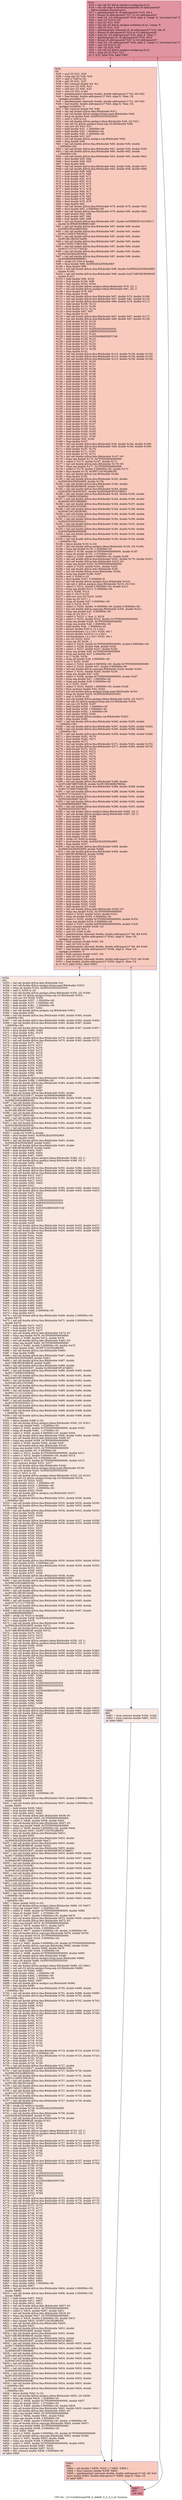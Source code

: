 digraph "CFG for '_Z11CalcEntropyPdS_S_ddddS_S_S_S_S_ib' function" {
	label="CFG for '_Z11CalcEntropyPdS_S_ddddS_S_S_S_S_ib' function";

	Node0x5ea4a00 [shape=record,color="#b70d28ff", style=filled, fillcolor="#b70d2870",label="{%14:\l  %15 = tail call i32 @llvm.amdgcn.workgroup.id.x()\l  %16 = tail call align 4 dereferenceable(64) i8 addrspace(4)*\l... @llvm.amdgcn.dispatch.ptr()\l  %17 = getelementptr i8, i8 addrspace(4)* %16, i64 4\l  %18 = bitcast i8 addrspace(4)* %17 to i16 addrspace(4)*\l  %19 = load i16, i16 addrspace(4)* %18, align 4, !range !4, !invariant.load !5\l  %20 = zext i16 %19 to i32\l  %21 = mul i32 %15, %20\l  %22 = tail call i32 @llvm.amdgcn.workitem.id.x(), !range !6\l  %23 = add i32 %21, %22\l  %24 = getelementptr inbounds i8, i8 addrspace(4)* %16, i64 16\l  %25 = bitcast i8 addrspace(4)* %24 to i32 addrspace(4)*\l  %26 = load i32, i32 addrspace(4)* %25, align 8, !tbaa !7\l  %27 = getelementptr i8, i8 addrspace(4)* %16, i64 6\l  %28 = bitcast i8 addrspace(4)* %27 to i16 addrspace(4)*\l  %29 = load i16, i16 addrspace(4)* %28, align 2, !range !4, !invariant.load !5\l  %30 = zext i16 %29 to i32\l  %31 = udiv i32 %26, %30\l  %32 = tail call i32 @llvm.amdgcn.workgroup.id.y()\l  %33 = icmp slt i32 %23, %12\l  br i1 %33, label %34, label %867\l|{<s0>T|<s1>F}}"];
	Node0x5ea4a00:s0 -> Node0x5ea5b60;
	Node0x5ea4a00:s1 -> Node0x5ea8b40;
	Node0x5ea5b60 [shape=record,color="#3d50c3ff", style=filled, fillcolor="#ef886b70",label="{%34:\l34:                                               \l  %35 = mul i32 %31, %30\l  %36 = icmp ugt i32 %26, %35\l  %37 = zext i1 %36 to i32\l  %38 = add i32 %31, %37\l  %39 = fdiv contract double %4, %3\l  %40 = mul nsw i32 %38, %23\l  %41 = add nsw i32 %40, %32\l  %42 = sext i32 %41 to i64\l  %43 = getelementptr inbounds double, double addrspace(1)* %2, i64 %42\l  %44 = load double, double addrspace(1)* %43, align 8, !tbaa !16,\l... !amdgpu.noclobber !5\l  %45 = getelementptr inbounds double, double addrspace(1)* %1, i64 %42\l  %46 = load double, double addrspace(1)* %45, align 8, !tbaa !16,\l... !amdgpu.noclobber !5\l  %47 = fdiv contract double %6, %46\l  %48 = tail call double @llvm.fabs.f64(double %47)\l  %49 = tail call double @llvm.amdgcn.frexp.mant.f64(double %48)\l  %50 = fcmp olt double %49, 0x3FE5555555555555\l  %51 = zext i1 %50 to i32\l  %52 = tail call double @llvm.amdgcn.ldexp.f64(double %49, i32 %51)\l  %53 = tail call i32 @llvm.amdgcn.frexp.exp.i32.f64(double %48)\l  %54 = sub nsw i32 %53, %51\l  %55 = fadd double %52, -1.000000e+00\l  %56 = fadd double %52, 1.000000e+00\l  %57 = fadd double %56, -1.000000e+00\l  %58 = fsub double %52, %57\l  %59 = tail call double @llvm.amdgcn.rcp.f64(double %56)\l  %60 = fneg double %56\l  %61 = tail call double @llvm.fma.f64(double %60, double %59, double\l... 1.000000e+00)\l  %62 = tail call double @llvm.fma.f64(double %61, double %59, double %59)\l  %63 = tail call double @llvm.fma.f64(double %60, double %62, double\l... 1.000000e+00)\l  %64 = tail call double @llvm.fma.f64(double %63, double %62, double %62)\l  %65 = fmul double %55, %64\l  %66 = fmul double %56, %65\l  %67 = fneg double %66\l  %68 = tail call double @llvm.fma.f64(double %65, double %56, double %67)\l  %69 = tail call double @llvm.fma.f64(double %65, double %58, double %68)\l  %70 = fadd double %66, %69\l  %71 = fsub double %70, %66\l  %72 = fsub double %69, %71\l  %73 = fsub double %55, %70\l  %74 = fsub double %55, %73\l  %75 = fsub double %74, %70\l  %76 = fsub double %75, %72\l  %77 = fadd double %73, %76\l  %78 = fmul double %64, %77\l  %79 = fadd double %65, %78\l  %80 = fsub double %79, %65\l  %81 = fsub double %78, %80\l  %82 = fmul double %79, %79\l  %83 = fneg double %82\l  %84 = tail call double @llvm.fma.f64(double %79, double %79, double %83)\l  %85 = fmul double %81, 2.000000e+00\l  %86 = tail call double @llvm.fma.f64(double %79, double %85, double %84)\l  %87 = fadd double %82, %86\l  %88 = fsub double %87, %82\l  %89 = fsub double %86, %88\l  %90 = tail call double @llvm.fma.f64(double %87, double 0x3FBDEE674222DE17,\l... double 0x3FBA6564968915A9)\l  %91 = tail call double @llvm.fma.f64(double %87, double %90, double\l... 0x3FBE25E43ABE935A)\l  %92 = tail call double @llvm.fma.f64(double %87, double %91, double\l... 0x3FC110EF47E6C9C2)\l  %93 = tail call double @llvm.fma.f64(double %87, double %92, double\l... 0x3FC3B13BCFA74449)\l  %94 = tail call double @llvm.fma.f64(double %87, double %93, double\l... 0x3FC745D171BF3C30)\l  %95 = tail call double @llvm.fma.f64(double %87, double %94, double\l... 0x3FCC71C71C7792CE)\l  %96 = tail call double @llvm.fma.f64(double %87, double %95, double\l... 0x3FD24924924920DA)\l  %97 = tail call double @llvm.fma.f64(double %87, double %96, double\l... 0x3FD999999999999C)\l  %98 = sitofp i32 %54 to double\l  %99 = fmul double %98, 0x3FE62E42FEFA39EF\l  %100 = fneg double %99\l  %101 = tail call double @llvm.fma.f64(double %98, double 0x3FE62E42FEFA39EF,\l... double %100)\l  %102 = tail call double @llvm.fma.f64(double %98, double 0x3C7ABC9E3B39803F,\l... double %101)\l  %103 = fadd double %99, %102\l  %104 = fsub double %103, %99\l  %105 = fsub double %102, %104\l  %106 = tail call double @llvm.amdgcn.ldexp.f64(double %79, i32 1)\l  %107 = tail call double @llvm.amdgcn.ldexp.f64(double %81, i32 1)\l  %108 = fmul double %79, %87\l  %109 = fneg double %108\l  %110 = tail call double @llvm.fma.f64(double %87, double %79, double %109)\l  %111 = tail call double @llvm.fma.f64(double %87, double %81, double %110)\l  %112 = tail call double @llvm.fma.f64(double %89, double %79, double %111)\l  %113 = fadd double %108, %112\l  %114 = fsub double %113, %108\l  %115 = fsub double %112, %114\l  %116 = fmul double %87, %97\l  %117 = fneg double %116\l  %118 = tail call double @llvm.fma.f64(double %87, double %97, double %117)\l  %119 = tail call double @llvm.fma.f64(double %89, double %97, double %118)\l  %120 = fadd double %116, %119\l  %121 = fsub double %120, %116\l  %122 = fsub double %119, %121\l  %123 = fadd double %120, 0x3FE5555555555555\l  %124 = fadd double %123, 0xBFE5555555555555\l  %125 = fsub double %120, %124\l  %126 = fadd double %122, 0x3C8543B0D5DF274D\l  %127 = fadd double %126, %125\l  %128 = fadd double %123, %127\l  %129 = fsub double %128, %123\l  %130 = fsub double %127, %129\l  %131 = fmul double %113, %128\l  %132 = fneg double %131\l  %133 = tail call double @llvm.fma.f64(double %113, double %128, double %132)\l  %134 = tail call double @llvm.fma.f64(double %113, double %130, double %133)\l  %135 = tail call double @llvm.fma.f64(double %115, double %128, double %134)\l  %136 = fadd double %131, %135\l  %137 = fsub double %136, %131\l  %138 = fsub double %135, %137\l  %139 = fadd double %106, %136\l  %140 = fsub double %139, %106\l  %141 = fsub double %136, %140\l  %142 = fadd double %107, %138\l  %143 = fadd double %142, %141\l  %144 = fadd double %139, %143\l  %145 = fsub double %144, %139\l  %146 = fsub double %143, %145\l  %147 = fadd double %103, %144\l  %148 = fsub double %147, %103\l  %149 = fsub double %147, %148\l  %150 = fsub double %103, %149\l  %151 = fsub double %144, %148\l  %152 = fadd double %151, %150\l  %153 = fadd double %105, %146\l  %154 = fsub double %153, %105\l  %155 = fsub double %153, %154\l  %156 = fsub double %105, %155\l  %157 = fsub double %146, %154\l  %158 = fadd double %157, %156\l  %159 = fadd double %153, %152\l  %160 = fadd double %147, %159\l  %161 = fsub double %160, %147\l  %162 = fsub double %159, %161\l  %163 = fadd double %158, %162\l  %164 = fadd double %160, %163\l  %165 = fsub double %164, %160\l  %166 = fsub double %163, %165\l  %167 = fmul double %39, %164\l  %168 = fneg double %167\l  %169 = tail call double @llvm.fma.f64(double %39, double %164, double %168)\l  %170 = tail call double @llvm.fma.f64(double %39, double %166, double %169)\l  %171 = fadd double %167, %170\l  %172 = fsub double %171, %167\l  %173 = fsub double %170, %172\l  %174 = tail call double @llvm.fabs.f64(double %167) #3\l  %175 = fcmp oeq double %174, 0x7FF0000000000000\l  %176 = select i1 %175, double %167, double %171\l  %177 = tail call double @llvm.fabs.f64(double %176) #3\l  %178 = fcmp oeq double %177, 0x7FF0000000000000\l  %179 = select i1 %178, double 0.000000e+00, double %173\l  %180 = fmul double %176, 0x3FF71547652B82FE\l  %181 = tail call double @llvm.rint.f64(double %180)\l  %182 = fneg double %181\l  %183 = tail call double @llvm.fma.f64(double %182, double\l... 0x3FE62E42FEFA39EF, double %176)\l  %184 = tail call double @llvm.fma.f64(double %182, double\l... 0x3C7ABC9E3B39803F, double %183)\l  %185 = tail call double @llvm.fma.f64(double %184, double\l... 0x3E5ADE156A5DCB37, double 0x3E928AF3FCA7AB0C)\l  %186 = tail call double @llvm.fma.f64(double %184, double %185, double\l... 0x3EC71DEE623FDE64)\l  %187 = tail call double @llvm.fma.f64(double %184, double %186, double\l... 0x3EFA01997C89E6B0)\l  %188 = tail call double @llvm.fma.f64(double %184, double %187, double\l... 0x3F2A01A014761F6E)\l  %189 = tail call double @llvm.fma.f64(double %184, double %188, double\l... 0x3F56C16C1852B7B0)\l  %190 = tail call double @llvm.fma.f64(double %184, double %189, double\l... 0x3F81111111122322)\l  %191 = tail call double @llvm.fma.f64(double %184, double %190, double\l... 0x3FA55555555502A1)\l  %192 = tail call double @llvm.fma.f64(double %184, double %191, double\l... 0x3FC5555555555511)\l  %193 = tail call double @llvm.fma.f64(double %184, double %192, double\l... 0x3FE000000000000B)\l  %194 = tail call double @llvm.fma.f64(double %184, double %193, double\l... 1.000000e+00)\l  %195 = tail call double @llvm.fma.f64(double %184, double %194, double\l... 1.000000e+00)\l  %196 = fptosi double %181 to i32\l  %197 = tail call double @llvm.amdgcn.ldexp.f64(double %195, i32 %196)\l  %198 = fcmp ogt double %176, 1.024000e+03\l  %199 = select i1 %198, double 0x7FF0000000000000, double %197\l  %200 = fcmp olt double %176, -1.075000e+03\l  %201 = select i1 %200, double 0.000000e+00, double %199\l  %202 = tail call double @llvm.fma.f64(double %201, double %179, double %201)\l  %203 = tail call double @llvm.fabs.f64(double %201) #3\l  %204 = fcmp oeq double %203, 0x7FF0000000000000\l  %205 = select i1 %204, double %201, double %202\l  %206 = tail call double @llvm.fabs.f64(double %39)\l  %207 = tail call double @llvm.trunc.f64(double %206)\l  %208 = fcmp oeq double %206, %207\l  %209 = zext i1 %208 to i32\l  %210 = fmul double %207, 5.000000e-01\l  %211 = tail call double @llvm.amdgcn.fract.f64(double %210)\l  %212 = tail call i1 @llvm.amdgcn.class.f64(double %210, i32 516)\l  %213 = select i1 %212, double 0.000000e+00, double %211\l  %214 = fcmp oeq double %213, 0.000000e+00\l  %215 = and i1 %208, %214\l  %216 = zext i1 %215 to i32\l  %217 = add nuw nsw i32 %216, %209\l  %218 = icmp eq i32 %217, 1\l  %219 = fcmp olt double %47, 0.000000e+00\l  %220 = and i1 %218, %219\l  %221 = select i1 %220, double -0.000000e+00, double 0.000000e+00\l  %222 = tail call double @llvm.copysign.f64(double %205, double %221)\l  %223 = fcmp uge double %47, 0.000000e+00\l  %224 = icmp ne i32 %217, 0\l  %225 = select i1 %223, i1 true, i1 %224\l  %226 = select i1 %225, double %222, double 0x7FF8000000000000\l  %227 = fcmp oeq double %206, 0x7FF0000000000000\l  %228 = fcmp oeq double %48, 1.000000e+00\l  %229 = fadd double %48, -1.000000e+00\l  %230 = bitcast double %39 to \<2 x i32\>\l  %231 = extractelement \<2 x i32\> %230, i64 1\l  %232 = bitcast double %229 to \<2 x i32\>\l  %233 = extractelement \<2 x i32\> %232, i64 1\l  %234 = xor i32 %233, %231\l  %235 = icmp sgt i32 %234, -1\l  %236 = select i1 %235, double 0x7FF0000000000000, double 0.000000e+00\l  %237 = select i1 %228, double %48, double %236\l  %238 = select i1 %227, double %237, double %226\l  %239 = fcmp oeq double %48, 0x7FF0000000000000\l  %240 = fcmp oeq double %47, 0.000000e+00\l  %241 = or i1 %240, %239\l  %242 = fcmp olt double %39, 0.000000e+00\l  %243 = xor i1 %242, %240\l  %244 = select i1 %243, double 0.000000e+00, double 0x7FF0000000000000\l  %245 = select i1 %218, double %47, double 0.000000e+00\l  %246 = tail call double @llvm.copysign.f64(double %244, double %245)\l  %247 = select i1 %241, double %246, double %238\l  %248 = fcmp uno double %47, %39\l  %249 = select i1 %248, double 0x7FF8000000000000, double %247\l  %250 = fcmp oeq double %47, 1.000000e+00\l  %251 = fcmp oeq double %39, 0.000000e+00\l  %252 = or i1 %251, %250\l  %253 = select i1 %252, double 1.000000e+00, double %249\l  %254 = fmul contract double %44, %253\l  %255 = tail call double @llvm.amdgcn.frexp.mant.f64(double %254)\l  %256 = fcmp olt double %255, 0x3FE5555555555555\l  %257 = zext i1 %256 to i32\l  %258 = tail call double @llvm.amdgcn.ldexp.f64(double %255, i32 %257)\l  %259 = tail call i32 @llvm.amdgcn.frexp.exp.i32.f64(double %254)\l  %260 = sub nsw i32 %259, %257\l  %261 = fadd double %258, -1.000000e+00\l  %262 = fadd double %258, 1.000000e+00\l  %263 = fadd double %262, -1.000000e+00\l  %264 = fsub double %258, %263\l  %265 = tail call double @llvm.amdgcn.rcp.f64(double %262)\l  %266 = fneg double %262\l  %267 = tail call double @llvm.fma.f64(double %266, double %265, double\l... 1.000000e+00)\l  %268 = tail call double @llvm.fma.f64(double %267, double %265, double %265)\l  %269 = tail call double @llvm.fma.f64(double %266, double %268, double\l... 1.000000e+00)\l  %270 = tail call double @llvm.fma.f64(double %269, double %268, double %268)\l  %271 = fmul double %261, %270\l  %272 = fmul double %262, %271\l  %273 = fneg double %272\l  %274 = tail call double @llvm.fma.f64(double %271, double %262, double %273)\l  %275 = tail call double @llvm.fma.f64(double %271, double %264, double %274)\l  %276 = fadd double %272, %275\l  %277 = fsub double %276, %272\l  %278 = fsub double %275, %277\l  %279 = fsub double %261, %276\l  %280 = fsub double %261, %279\l  %281 = fsub double %280, %276\l  %282 = fsub double %281, %278\l  %283 = fadd double %279, %282\l  %284 = fmul double %270, %283\l  %285 = fadd double %271, %284\l  %286 = fsub double %285, %271\l  %287 = fsub double %284, %286\l  %288 = fmul double %285, %285\l  %289 = tail call double @llvm.fma.f64(double %288, double\l... 0x3FC3AB76BF559E2B, double 0x3FC385386B47B09A)\l  %290 = tail call double @llvm.fma.f64(double %288, double %289, double\l... 0x3FC7474DD7F4DF2E)\l  %291 = tail call double @llvm.fma.f64(double %288, double %290, double\l... 0x3FCC71C016291751)\l  %292 = tail call double @llvm.fma.f64(double %288, double %291, double\l... 0x3FD249249B27ACF1)\l  %293 = tail call double @llvm.fma.f64(double %288, double %292, double\l... 0x3FD99999998EF7B6)\l  %294 = tail call double @llvm.fma.f64(double %288, double %293, double\l... 0x3FE5555555555780)\l  %295 = tail call double @llvm.amdgcn.ldexp.f64(double %285, i32 1)\l  %296 = tail call double @llvm.amdgcn.ldexp.f64(double %287, i32 1)\l  %297 = fmul double %285, %288\l  %298 = fmul double %297, %294\l  %299 = fadd double %295, %298\l  %300 = fsub double %299, %295\l  %301 = fsub double %298, %300\l  %302 = fadd double %296, %301\l  %303 = fadd double %299, %302\l  %304 = fsub double %303, %299\l  %305 = fsub double %302, %304\l  %306 = sitofp i32 %260 to double\l  %307 = fmul double %306, 0x3FE62E42FEFA39EF\l  %308 = fneg double %307\l  %309 = tail call double @llvm.fma.f64(double %306, double\l... 0x3FE62E42FEFA39EF, double %308)\l  %310 = tail call double @llvm.fma.f64(double %306, double\l... 0x3C7ABC9E3B39803F, double %309)\l  %311 = fadd double %307, %310\l  %312 = fsub double %311, %307\l  %313 = fsub double %310, %312\l  %314 = fadd double %311, %303\l  %315 = fsub double %314, %311\l  %316 = fsub double %314, %315\l  %317 = fsub double %311, %316\l  %318 = fsub double %303, %315\l  %319 = fadd double %318, %317\l  %320 = fadd double %313, %305\l  %321 = fsub double %320, %313\l  %322 = fsub double %320, %321\l  %323 = fsub double %313, %322\l  %324 = fsub double %305, %321\l  %325 = fadd double %324, %323\l  %326 = fadd double %320, %319\l  %327 = fadd double %314, %326\l  %328 = fsub double %327, %314\l  %329 = fsub double %326, %328\l  %330 = fadd double %325, %329\l  %331 = fadd double %327, %330\l  %332 = tail call double @llvm.fabs.f64(double %254) #3\l  %333 = fcmp oeq double %332, 0x7FF0000000000000\l  %334 = select i1 %333, double %254, double %331\l  %335 = fcmp olt double %254, 0.000000e+00\l  %336 = select i1 %335, double 0x7FF8000000000000, double %334\l  %337 = fcmp oeq double %254, 0.000000e+00\l  %338 = select i1 %337, double 0xFFF0000000000000, double %336\l  %339 = fmul contract double %338, %3\l  %340 = add nsw i32 %32, 1\l  %341 = sext i32 %340 to i64\l  %342 = getelementptr inbounds double, double addrspace(1)* %8, i64 %341\l  %343 = load double, double addrspace(1)* %342, align 8, !tbaa !16,\l... !amdgpu.noclobber !5\l  %344 = fadd contract double %343, %5\l  %345 = sext i32 %32 to i64\l  %346 = getelementptr inbounds double, double addrspace(1)* %8, i64 %345\l  %347 = load double, double addrspace(1)* %346, align 8, !tbaa !16,\l... !amdgpu.noclobber !5\l  %348 = fadd contract double %347, %5\l  %349 = sext i32 %23 to i64\l  %350 = getelementptr inbounds double, double addrspace(1)* %10, i64 %349\l  %351 = load double, double addrspace(1)* %350, align 8, !tbaa !16\l  br i1 %13, label %352, label %860\l|{<s0>T|<s1>F}}"];
	Node0x5ea5b60:s0 -> Node0x5ebac00;
	Node0x5ea5b60:s1 -> Node0x5ebac90;
	Node0x5ebac00 [shape=record,color="#3d50c3ff", style=filled, fillcolor="#f1ccb870",label="{%352:\l352:                                              \l  %353 = tail call double @llvm.fabs.f64(double %5)\l  %354 = tail call double @llvm.amdgcn.frexp.mant.f64(double %353)\l  %355 = fcmp olt double %354, 0x3FE5555555555555\l  %356 = zext i1 %355 to i32\l  %357 = tail call double @llvm.amdgcn.ldexp.f64(double %354, i32 %356)\l  %358 = tail call i32 @llvm.amdgcn.frexp.exp.i32.f64(double %353)\l  %359 = sub nsw i32 %358, %356\l  %360 = fadd double %357, -1.000000e+00\l  %361 = fadd double %357, 1.000000e+00\l  %362 = fadd double %361, -1.000000e+00\l  %363 = fsub double %357, %362\l  %364 = tail call double @llvm.amdgcn.rcp.f64(double %361)\l  %365 = fneg double %361\l  %366 = tail call double @llvm.fma.f64(double %365, double %364, double\l... 1.000000e+00)\l  %367 = tail call double @llvm.fma.f64(double %366, double %364, double %364)\l  %368 = tail call double @llvm.fma.f64(double %365, double %367, double\l... 1.000000e+00)\l  %369 = tail call double @llvm.fma.f64(double %368, double %367, double %367)\l  %370 = fmul double %360, %369\l  %371 = fmul double %361, %370\l  %372 = fneg double %371\l  %373 = tail call double @llvm.fma.f64(double %370, double %361, double %372)\l  %374 = tail call double @llvm.fma.f64(double %370, double %363, double %373)\l  %375 = fadd double %371, %374\l  %376 = fsub double %375, %371\l  %377 = fsub double %374, %376\l  %378 = fsub double %360, %375\l  %379 = fsub double %360, %378\l  %380 = fsub double %379, %375\l  %381 = fsub double %380, %377\l  %382 = fadd double %378, %381\l  %383 = fmul double %369, %382\l  %384 = fadd double %370, %383\l  %385 = fsub double %384, %370\l  %386 = fsub double %383, %385\l  %387 = fmul double %384, %384\l  %388 = fneg double %387\l  %389 = tail call double @llvm.fma.f64(double %384, double %384, double %388)\l  %390 = fmul double %386, 2.000000e+00\l  %391 = tail call double @llvm.fma.f64(double %384, double %390, double %389)\l  %392 = fadd double %387, %391\l  %393 = fsub double %392, %387\l  %394 = fsub double %391, %393\l  %395 = tail call double @llvm.fma.f64(double %392, double\l... 0x3FBDEE674222DE17, double 0x3FBA6564968915A9)\l  %396 = tail call double @llvm.fma.f64(double %392, double %395, double\l... 0x3FBE25E43ABE935A)\l  %397 = tail call double @llvm.fma.f64(double %392, double %396, double\l... 0x3FC110EF47E6C9C2)\l  %398 = tail call double @llvm.fma.f64(double %392, double %397, double\l... 0x3FC3B13BCFA74449)\l  %399 = tail call double @llvm.fma.f64(double %392, double %398, double\l... 0x3FC745D171BF3C30)\l  %400 = tail call double @llvm.fma.f64(double %392, double %399, double\l... 0x3FCC71C71C7792CE)\l  %401 = tail call double @llvm.fma.f64(double %392, double %400, double\l... 0x3FD24924924920DA)\l  %402 = tail call double @llvm.fma.f64(double %392, double %401, double\l... 0x3FD999999999999C)\l  %403 = sitofp i32 %359 to double\l  %404 = fmul double %403, 0x3FE62E42FEFA39EF\l  %405 = fneg double %404\l  %406 = tail call double @llvm.fma.f64(double %403, double\l... 0x3FE62E42FEFA39EF, double %405)\l  %407 = tail call double @llvm.fma.f64(double %403, double\l... 0x3C7ABC9E3B39803F, double %406)\l  %408 = fadd double %404, %407\l  %409 = fsub double %408, %404\l  %410 = fsub double %407, %409\l  %411 = tail call double @llvm.amdgcn.ldexp.f64(double %384, i32 1)\l  %412 = tail call double @llvm.amdgcn.ldexp.f64(double %386, i32 1)\l  %413 = fmul double %384, %392\l  %414 = fneg double %413\l  %415 = tail call double @llvm.fma.f64(double %392, double %384, double %414)\l  %416 = tail call double @llvm.fma.f64(double %392, double %386, double %415)\l  %417 = tail call double @llvm.fma.f64(double %394, double %384, double %416)\l  %418 = fadd double %413, %417\l  %419 = fsub double %418, %413\l  %420 = fsub double %417, %419\l  %421 = fmul double %392, %402\l  %422 = fneg double %421\l  %423 = tail call double @llvm.fma.f64(double %392, double %402, double %422)\l  %424 = tail call double @llvm.fma.f64(double %394, double %402, double %423)\l  %425 = fadd double %421, %424\l  %426 = fsub double %425, %421\l  %427 = fsub double %424, %426\l  %428 = fadd double %425, 0x3FE5555555555555\l  %429 = fadd double %428, 0xBFE5555555555555\l  %430 = fsub double %425, %429\l  %431 = fadd double %427, 0x3C8543B0D5DF274D\l  %432 = fadd double %431, %430\l  %433 = fadd double %428, %432\l  %434 = fsub double %433, %428\l  %435 = fsub double %432, %434\l  %436 = fmul double %418, %433\l  %437 = fneg double %436\l  %438 = tail call double @llvm.fma.f64(double %418, double %433, double %437)\l  %439 = tail call double @llvm.fma.f64(double %418, double %435, double %438)\l  %440 = tail call double @llvm.fma.f64(double %420, double %433, double %439)\l  %441 = fadd double %436, %440\l  %442 = fsub double %441, %436\l  %443 = fsub double %440, %442\l  %444 = fadd double %411, %441\l  %445 = fsub double %444, %411\l  %446 = fsub double %441, %445\l  %447 = fadd double %412, %443\l  %448 = fadd double %447, %446\l  %449 = fadd double %444, %448\l  %450 = fsub double %449, %444\l  %451 = fsub double %448, %450\l  %452 = fadd double %408, %449\l  %453 = fsub double %452, %408\l  %454 = fsub double %452, %453\l  %455 = fsub double %408, %454\l  %456 = fsub double %449, %453\l  %457 = fadd double %456, %455\l  %458 = fadd double %410, %451\l  %459 = fsub double %458, %410\l  %460 = fsub double %458, %459\l  %461 = fsub double %410, %460\l  %462 = fsub double %451, %459\l  %463 = fadd double %462, %461\l  %464 = fadd double %458, %457\l  %465 = fadd double %452, %464\l  %466 = fsub double %465, %452\l  %467 = fsub double %464, %466\l  %468 = fadd double %463, %467\l  %469 = fadd double %465, %468\l  %470 = fsub double %469, %465\l  %471 = fsub double %468, %470\l  %472 = fmul double %469, 2.000000e+00\l  %473 = fneg double %472\l  %474 = tail call double @llvm.fma.f64(double %469, double 2.000000e+00,\l... double %473)\l  %475 = tail call double @llvm.fma.f64(double %471, double 2.000000e+00,\l... double %474)\l  %476 = fadd double %472, %475\l  %477 = fsub double %476, %472\l  %478 = fsub double %475, %477\l  %479 = tail call double @llvm.fabs.f64(double %472) #3\l  %480 = fcmp oeq double %479, 0x7FF0000000000000\l  %481 = select i1 %480, double %472, double %476\l  %482 = tail call double @llvm.fabs.f64(double %481) #3\l  %483 = fcmp oeq double %482, 0x7FF0000000000000\l  %484 = select i1 %483, double 0.000000e+00, double %478\l  %485 = fmul double %481, 0x3FF71547652B82FE\l  %486 = tail call double @llvm.rint.f64(double %485)\l  %487 = fneg double %486\l  %488 = tail call double @llvm.fma.f64(double %487, double\l... 0x3FE62E42FEFA39EF, double %481)\l  %489 = tail call double @llvm.fma.f64(double %487, double\l... 0x3C7ABC9E3B39803F, double %488)\l  %490 = tail call double @llvm.fma.f64(double %489, double\l... 0x3E5ADE156A5DCB37, double 0x3E928AF3FCA7AB0C)\l  %491 = tail call double @llvm.fma.f64(double %489, double %490, double\l... 0x3EC71DEE623FDE64)\l  %492 = tail call double @llvm.fma.f64(double %489, double %491, double\l... 0x3EFA01997C89E6B0)\l  %493 = tail call double @llvm.fma.f64(double %489, double %492, double\l... 0x3F2A01A014761F6E)\l  %494 = tail call double @llvm.fma.f64(double %489, double %493, double\l... 0x3F56C16C1852B7B0)\l  %495 = tail call double @llvm.fma.f64(double %489, double %494, double\l... 0x3F81111111122322)\l  %496 = tail call double @llvm.fma.f64(double %489, double %495, double\l... 0x3FA55555555502A1)\l  %497 = tail call double @llvm.fma.f64(double %489, double %496, double\l... 0x3FC5555555555511)\l  %498 = tail call double @llvm.fma.f64(double %489, double %497, double\l... 0x3FE000000000000B)\l  %499 = tail call double @llvm.fma.f64(double %489, double %498, double\l... 1.000000e+00)\l  %500 = tail call double @llvm.fma.f64(double %489, double %499, double\l... 1.000000e+00)\l  %501 = fptosi double %486 to i32\l  %502 = tail call double @llvm.amdgcn.ldexp.f64(double %500, i32 %501)\l  %503 = fcmp ogt double %481, 1.024000e+03\l  %504 = select i1 %503, double 0x7FF0000000000000, double %502\l  %505 = fcmp olt double %481, -1.075000e+03\l  %506 = select i1 %505, double 0.000000e+00, double %504\l  %507 = tail call double @llvm.fma.f64(double %506, double %484, double %506)\l  %508 = tail call double @llvm.fabs.f64(double %506) #3\l  %509 = fcmp oeq double %508, 0x7FF0000000000000\l  %510 = select i1 %509, double %506, double %507\l  %511 = tail call double @llvm.fabs.f64(double %510)\l  %512 = fcmp oeq double %353, 0x7FF0000000000000\l  %513 = fcmp oeq double %5, 0.000000e+00\l  %514 = select i1 %512, double 0x7FF0000000000000, double %511\l  %515 = select i1 %513, double 0.000000e+00, double %514\l  %516 = fcmp uno double %5, 0.000000e+00\l  %517 = select i1 %516, double 0x7FF8000000000000, double %515\l  %518 = fdiv contract double %351, %517\l  %519 = tail call double @llvm.fabs.f64(double %344)\l  %520 = tail call double @llvm.amdgcn.frexp.mant.f64(double %519)\l  %521 = fcmp olt double %520, 0x3FE5555555555555\l  %522 = zext i1 %521 to i32\l  %523 = tail call double @llvm.amdgcn.ldexp.f64(double %520, i32 %522)\l  %524 = tail call i32 @llvm.amdgcn.frexp.exp.i32.f64(double %519)\l  %525 = sub nsw i32 %524, %522\l  %526 = fadd double %523, -1.000000e+00\l  %527 = fadd double %523, 1.000000e+00\l  %528 = fadd double %527, -1.000000e+00\l  %529 = fsub double %523, %528\l  %530 = tail call double @llvm.amdgcn.rcp.f64(double %527)\l  %531 = fneg double %527\l  %532 = tail call double @llvm.fma.f64(double %531, double %530, double\l... 1.000000e+00)\l  %533 = tail call double @llvm.fma.f64(double %532, double %530, double %530)\l  %534 = tail call double @llvm.fma.f64(double %531, double %533, double\l... 1.000000e+00)\l  %535 = tail call double @llvm.fma.f64(double %534, double %533, double %533)\l  %536 = fmul double %526, %535\l  %537 = fmul double %527, %536\l  %538 = fneg double %537\l  %539 = tail call double @llvm.fma.f64(double %536, double %527, double %538)\l  %540 = tail call double @llvm.fma.f64(double %536, double %529, double %539)\l  %541 = fadd double %537, %540\l  %542 = fsub double %541, %537\l  %543 = fsub double %540, %542\l  %544 = fsub double %526, %541\l  %545 = fsub double %526, %544\l  %546 = fsub double %545, %541\l  %547 = fsub double %546, %543\l  %548 = fadd double %544, %547\l  %549 = fmul double %535, %548\l  %550 = fadd double %536, %549\l  %551 = fsub double %550, %536\l  %552 = fsub double %549, %551\l  %553 = fmul double %550, %550\l  %554 = fneg double %553\l  %555 = tail call double @llvm.fma.f64(double %550, double %550, double %554)\l  %556 = fmul double %552, 2.000000e+00\l  %557 = tail call double @llvm.fma.f64(double %550, double %556, double %555)\l  %558 = fadd double %553, %557\l  %559 = fsub double %558, %553\l  %560 = fsub double %557, %559\l  %561 = tail call double @llvm.fma.f64(double %558, double\l... 0x3FBDEE674222DE17, double 0x3FBA6564968915A9)\l  %562 = tail call double @llvm.fma.f64(double %558, double %561, double\l... 0x3FBE25E43ABE935A)\l  %563 = tail call double @llvm.fma.f64(double %558, double %562, double\l... 0x3FC110EF47E6C9C2)\l  %564 = tail call double @llvm.fma.f64(double %558, double %563, double\l... 0x3FC3B13BCFA74449)\l  %565 = tail call double @llvm.fma.f64(double %558, double %564, double\l... 0x3FC745D171BF3C30)\l  %566 = tail call double @llvm.fma.f64(double %558, double %565, double\l... 0x3FCC71C71C7792CE)\l  %567 = tail call double @llvm.fma.f64(double %558, double %566, double\l... 0x3FD24924924920DA)\l  %568 = tail call double @llvm.fma.f64(double %558, double %567, double\l... 0x3FD999999999999C)\l  %569 = sitofp i32 %525 to double\l  %570 = fmul double %569, 0x3FE62E42FEFA39EF\l  %571 = fneg double %570\l  %572 = tail call double @llvm.fma.f64(double %569, double\l... 0x3FE62E42FEFA39EF, double %571)\l  %573 = tail call double @llvm.fma.f64(double %569, double\l... 0x3C7ABC9E3B39803F, double %572)\l  %574 = fadd double %570, %573\l  %575 = fsub double %574, %570\l  %576 = fsub double %573, %575\l  %577 = tail call double @llvm.amdgcn.ldexp.f64(double %550, i32 1)\l  %578 = tail call double @llvm.amdgcn.ldexp.f64(double %552, i32 1)\l  %579 = fmul double %550, %558\l  %580 = fneg double %579\l  %581 = tail call double @llvm.fma.f64(double %558, double %550, double %580)\l  %582 = tail call double @llvm.fma.f64(double %558, double %552, double %581)\l  %583 = tail call double @llvm.fma.f64(double %560, double %550, double %582)\l  %584 = fadd double %579, %583\l  %585 = fsub double %584, %579\l  %586 = fsub double %583, %585\l  %587 = fmul double %558, %568\l  %588 = fneg double %587\l  %589 = tail call double @llvm.fma.f64(double %558, double %568, double %588)\l  %590 = tail call double @llvm.fma.f64(double %560, double %568, double %589)\l  %591 = fadd double %587, %590\l  %592 = fsub double %591, %587\l  %593 = fsub double %590, %592\l  %594 = fadd double %591, 0x3FE5555555555555\l  %595 = fadd double %594, 0xBFE5555555555555\l  %596 = fsub double %591, %595\l  %597 = fadd double %593, 0x3C8543B0D5DF274D\l  %598 = fadd double %597, %596\l  %599 = fadd double %594, %598\l  %600 = fsub double %599, %594\l  %601 = fsub double %598, %600\l  %602 = fmul double %584, %599\l  %603 = fneg double %602\l  %604 = tail call double @llvm.fma.f64(double %584, double %599, double %603)\l  %605 = tail call double @llvm.fma.f64(double %584, double %601, double %604)\l  %606 = tail call double @llvm.fma.f64(double %586, double %599, double %605)\l  %607 = fadd double %602, %606\l  %608 = fsub double %607, %602\l  %609 = fsub double %606, %608\l  %610 = fadd double %577, %607\l  %611 = fsub double %610, %577\l  %612 = fsub double %607, %611\l  %613 = fadd double %578, %609\l  %614 = fadd double %613, %612\l  %615 = fadd double %610, %614\l  %616 = fsub double %615, %610\l  %617 = fsub double %614, %616\l  %618 = fadd double %574, %615\l  %619 = fsub double %618, %574\l  %620 = fsub double %618, %619\l  %621 = fsub double %574, %620\l  %622 = fsub double %615, %619\l  %623 = fadd double %622, %621\l  %624 = fadd double %576, %617\l  %625 = fsub double %624, %576\l  %626 = fsub double %624, %625\l  %627 = fsub double %576, %626\l  %628 = fsub double %617, %625\l  %629 = fadd double %628, %627\l  %630 = fadd double %624, %623\l  %631 = fadd double %618, %630\l  %632 = fsub double %631, %618\l  %633 = fsub double %630, %632\l  %634 = fadd double %629, %633\l  %635 = fadd double %631, %634\l  %636 = fsub double %635, %631\l  %637 = fsub double %634, %636\l  %638 = fmul double %635, 3.000000e+00\l  %639 = fneg double %638\l  %640 = tail call double @llvm.fma.f64(double %635, double 3.000000e+00,\l... double %639)\l  %641 = tail call double @llvm.fma.f64(double %637, double 3.000000e+00,\l... double %640)\l  %642 = fadd double %638, %641\l  %643 = fsub double %642, %638\l  %644 = fsub double %641, %643\l  %645 = tail call double @llvm.fabs.f64(double %638) #3\l  %646 = fcmp oeq double %645, 0x7FF0000000000000\l  %647 = select i1 %646, double %638, double %642\l  %648 = tail call double @llvm.fabs.f64(double %647) #3\l  %649 = fcmp oeq double %648, 0x7FF0000000000000\l  %650 = select i1 %649, double 0.000000e+00, double %644\l  %651 = fmul double %647, 0x3FF71547652B82FE\l  %652 = tail call double @llvm.rint.f64(double %651)\l  %653 = fneg double %652\l  %654 = tail call double @llvm.fma.f64(double %653, double\l... 0x3FE62E42FEFA39EF, double %647)\l  %655 = tail call double @llvm.fma.f64(double %653, double\l... 0x3C7ABC9E3B39803F, double %654)\l  %656 = tail call double @llvm.fma.f64(double %655, double\l... 0x3E5ADE156A5DCB37, double 0x3E928AF3FCA7AB0C)\l  %657 = tail call double @llvm.fma.f64(double %655, double %656, double\l... 0x3EC71DEE623FDE64)\l  %658 = tail call double @llvm.fma.f64(double %655, double %657, double\l... 0x3EFA01997C89E6B0)\l  %659 = tail call double @llvm.fma.f64(double %655, double %658, double\l... 0x3F2A01A014761F6E)\l  %660 = tail call double @llvm.fma.f64(double %655, double %659, double\l... 0x3F56C16C1852B7B0)\l  %661 = tail call double @llvm.fma.f64(double %655, double %660, double\l... 0x3F81111111122322)\l  %662 = tail call double @llvm.fma.f64(double %655, double %661, double\l... 0x3FA55555555502A1)\l  %663 = tail call double @llvm.fma.f64(double %655, double %662, double\l... 0x3FC5555555555511)\l  %664 = tail call double @llvm.fma.f64(double %655, double %663, double\l... 0x3FE000000000000B)\l  %665 = tail call double @llvm.fma.f64(double %655, double %664, double\l... 1.000000e+00)\l  %666 = tail call double @llvm.fma.f64(double %655, double %665, double\l... 1.000000e+00)\l  %667 = fptosi double %652 to i32\l  %668 = tail call double @llvm.amdgcn.ldexp.f64(double %666, i32 %667)\l  %669 = fcmp ogt double %647, 1.024000e+03\l  %670 = select i1 %669, double 0x7FF0000000000000, double %668\l  %671 = fcmp olt double %647, -1.075000e+03\l  %672 = select i1 %671, double 0.000000e+00, double %670\l  %673 = tail call double @llvm.fma.f64(double %672, double %650, double %672)\l  %674 = tail call double @llvm.fabs.f64(double %672) #3\l  %675 = fcmp oeq double %674, 0x7FF0000000000000\l  %676 = select i1 %675, double %672, double %673\l  %677 = fcmp uge double %344, 0.000000e+00\l  %678 = select i1 %677, double 0.000000e+00, double -0.000000e+00\l  %679 = tail call double @llvm.copysign.f64(double %676, double %678)\l  %680 = fcmp oeq double %519, 0x7FF0000000000000\l  %681 = fcmp oeq double %344, 0.000000e+00\l  %682 = or i1 %681, %680\l  %683 = select i1 %681, double 0.000000e+00, double 0x7FF0000000000000\l  %684 = tail call double @llvm.copysign.f64(double %683, double %344)\l  %685 = select i1 %682, double %684, double %679\l  %686 = fcmp uno double %344, 0.000000e+00\l  %687 = select i1 %686, double 0x7FF8000000000000, double %685\l  %688 = tail call double @llvm.fabs.f64(double %348)\l  %689 = tail call double @llvm.amdgcn.frexp.mant.f64(double %688)\l  %690 = fcmp olt double %689, 0x3FE5555555555555\l  %691 = zext i1 %690 to i32\l  %692 = tail call double @llvm.amdgcn.ldexp.f64(double %689, i32 %691)\l  %693 = tail call i32 @llvm.amdgcn.frexp.exp.i32.f64(double %688)\l  %694 = sub nsw i32 %693, %691\l  %695 = fadd double %692, -1.000000e+00\l  %696 = fadd double %692, 1.000000e+00\l  %697 = fadd double %696, -1.000000e+00\l  %698 = fsub double %692, %697\l  %699 = tail call double @llvm.amdgcn.rcp.f64(double %696)\l  %700 = fneg double %696\l  %701 = tail call double @llvm.fma.f64(double %700, double %699, double\l... 1.000000e+00)\l  %702 = tail call double @llvm.fma.f64(double %701, double %699, double %699)\l  %703 = tail call double @llvm.fma.f64(double %700, double %702, double\l... 1.000000e+00)\l  %704 = tail call double @llvm.fma.f64(double %703, double %702, double %702)\l  %705 = fmul double %695, %704\l  %706 = fmul double %696, %705\l  %707 = fneg double %706\l  %708 = tail call double @llvm.fma.f64(double %705, double %696, double %707)\l  %709 = tail call double @llvm.fma.f64(double %705, double %698, double %708)\l  %710 = fadd double %706, %709\l  %711 = fsub double %710, %706\l  %712 = fsub double %709, %711\l  %713 = fsub double %695, %710\l  %714 = fsub double %695, %713\l  %715 = fsub double %714, %710\l  %716 = fsub double %715, %712\l  %717 = fadd double %713, %716\l  %718 = fmul double %704, %717\l  %719 = fadd double %705, %718\l  %720 = fsub double %719, %705\l  %721 = fsub double %718, %720\l  %722 = fmul double %719, %719\l  %723 = fneg double %722\l  %724 = tail call double @llvm.fma.f64(double %719, double %719, double %723)\l  %725 = fmul double %721, 2.000000e+00\l  %726 = tail call double @llvm.fma.f64(double %719, double %725, double %724)\l  %727 = fadd double %722, %726\l  %728 = fsub double %727, %722\l  %729 = fsub double %726, %728\l  %730 = tail call double @llvm.fma.f64(double %727, double\l... 0x3FBDEE674222DE17, double 0x3FBA6564968915A9)\l  %731 = tail call double @llvm.fma.f64(double %727, double %730, double\l... 0x3FBE25E43ABE935A)\l  %732 = tail call double @llvm.fma.f64(double %727, double %731, double\l... 0x3FC110EF47E6C9C2)\l  %733 = tail call double @llvm.fma.f64(double %727, double %732, double\l... 0x3FC3B13BCFA74449)\l  %734 = tail call double @llvm.fma.f64(double %727, double %733, double\l... 0x3FC745D171BF3C30)\l  %735 = tail call double @llvm.fma.f64(double %727, double %734, double\l... 0x3FCC71C71C7792CE)\l  %736 = tail call double @llvm.fma.f64(double %727, double %735, double\l... 0x3FD24924924920DA)\l  %737 = tail call double @llvm.fma.f64(double %727, double %736, double\l... 0x3FD999999999999C)\l  %738 = sitofp i32 %694 to double\l  %739 = fmul double %738, 0x3FE62E42FEFA39EF\l  %740 = fneg double %739\l  %741 = tail call double @llvm.fma.f64(double %738, double\l... 0x3FE62E42FEFA39EF, double %740)\l  %742 = tail call double @llvm.fma.f64(double %738, double\l... 0x3C7ABC9E3B39803F, double %741)\l  %743 = fadd double %739, %742\l  %744 = fsub double %743, %739\l  %745 = fsub double %742, %744\l  %746 = tail call double @llvm.amdgcn.ldexp.f64(double %719, i32 1)\l  %747 = tail call double @llvm.amdgcn.ldexp.f64(double %721, i32 1)\l  %748 = fmul double %719, %727\l  %749 = fneg double %748\l  %750 = tail call double @llvm.fma.f64(double %727, double %719, double %749)\l  %751 = tail call double @llvm.fma.f64(double %727, double %721, double %750)\l  %752 = tail call double @llvm.fma.f64(double %729, double %719, double %751)\l  %753 = fadd double %748, %752\l  %754 = fsub double %753, %748\l  %755 = fsub double %752, %754\l  %756 = fmul double %727, %737\l  %757 = fneg double %756\l  %758 = tail call double @llvm.fma.f64(double %727, double %737, double %757)\l  %759 = tail call double @llvm.fma.f64(double %729, double %737, double %758)\l  %760 = fadd double %756, %759\l  %761 = fsub double %760, %756\l  %762 = fsub double %759, %761\l  %763 = fadd double %760, 0x3FE5555555555555\l  %764 = fadd double %763, 0xBFE5555555555555\l  %765 = fsub double %760, %764\l  %766 = fadd double %762, 0x3C8543B0D5DF274D\l  %767 = fadd double %766, %765\l  %768 = fadd double %763, %767\l  %769 = fsub double %768, %763\l  %770 = fsub double %767, %769\l  %771 = fmul double %753, %768\l  %772 = fneg double %771\l  %773 = tail call double @llvm.fma.f64(double %753, double %768, double %772)\l  %774 = tail call double @llvm.fma.f64(double %753, double %770, double %773)\l  %775 = tail call double @llvm.fma.f64(double %755, double %768, double %774)\l  %776 = fadd double %771, %775\l  %777 = fsub double %776, %771\l  %778 = fsub double %775, %777\l  %779 = fadd double %746, %776\l  %780 = fsub double %779, %746\l  %781 = fsub double %776, %780\l  %782 = fadd double %747, %778\l  %783 = fadd double %782, %781\l  %784 = fadd double %779, %783\l  %785 = fsub double %784, %779\l  %786 = fsub double %783, %785\l  %787 = fadd double %743, %784\l  %788 = fsub double %787, %743\l  %789 = fsub double %787, %788\l  %790 = fsub double %743, %789\l  %791 = fsub double %784, %788\l  %792 = fadd double %791, %790\l  %793 = fadd double %745, %786\l  %794 = fsub double %793, %745\l  %795 = fsub double %793, %794\l  %796 = fsub double %745, %795\l  %797 = fsub double %786, %794\l  %798 = fadd double %797, %796\l  %799 = fadd double %793, %792\l  %800 = fadd double %787, %799\l  %801 = fsub double %800, %787\l  %802 = fsub double %799, %801\l  %803 = fadd double %798, %802\l  %804 = fadd double %800, %803\l  %805 = fsub double %804, %800\l  %806 = fsub double %803, %805\l  %807 = fmul double %804, 3.000000e+00\l  %808 = fneg double %807\l  %809 = tail call double @llvm.fma.f64(double %804, double 3.000000e+00,\l... double %808)\l  %810 = tail call double @llvm.fma.f64(double %806, double 3.000000e+00,\l... double %809)\l  %811 = fadd double %807, %810\l  %812 = fsub double %811, %807\l  %813 = fsub double %810, %812\l  %814 = tail call double @llvm.fabs.f64(double %807) #3\l  %815 = fcmp oeq double %814, 0x7FF0000000000000\l  %816 = select i1 %815, double %807, double %811\l  %817 = tail call double @llvm.fabs.f64(double %816) #3\l  %818 = fcmp oeq double %817, 0x7FF0000000000000\l  %819 = select i1 %818, double 0.000000e+00, double %813\l  %820 = fmul double %816, 0x3FF71547652B82FE\l  %821 = tail call double @llvm.rint.f64(double %820)\l  %822 = fneg double %821\l  %823 = tail call double @llvm.fma.f64(double %822, double\l... 0x3FE62E42FEFA39EF, double %816)\l  %824 = tail call double @llvm.fma.f64(double %822, double\l... 0x3C7ABC9E3B39803F, double %823)\l  %825 = tail call double @llvm.fma.f64(double %824, double\l... 0x3E5ADE156A5DCB37, double 0x3E928AF3FCA7AB0C)\l  %826 = tail call double @llvm.fma.f64(double %824, double %825, double\l... 0x3EC71DEE623FDE64)\l  %827 = tail call double @llvm.fma.f64(double %824, double %826, double\l... 0x3EFA01997C89E6B0)\l  %828 = tail call double @llvm.fma.f64(double %824, double %827, double\l... 0x3F2A01A014761F6E)\l  %829 = tail call double @llvm.fma.f64(double %824, double %828, double\l... 0x3F56C16C1852B7B0)\l  %830 = tail call double @llvm.fma.f64(double %824, double %829, double\l... 0x3F81111111122322)\l  %831 = tail call double @llvm.fma.f64(double %824, double %830, double\l... 0x3FA55555555502A1)\l  %832 = tail call double @llvm.fma.f64(double %824, double %831, double\l... 0x3FC5555555555511)\l  %833 = tail call double @llvm.fma.f64(double %824, double %832, double\l... 0x3FE000000000000B)\l  %834 = tail call double @llvm.fma.f64(double %824, double %833, double\l... 1.000000e+00)\l  %835 = tail call double @llvm.fma.f64(double %824, double %834, double\l... 1.000000e+00)\l  %836 = fptosi double %821 to i32\l  %837 = tail call double @llvm.amdgcn.ldexp.f64(double %835, i32 %836)\l  %838 = fcmp ogt double %816, 1.024000e+03\l  %839 = select i1 %838, double 0x7FF0000000000000, double %837\l  %840 = fcmp olt double %816, -1.075000e+03\l  %841 = select i1 %840, double 0.000000e+00, double %839\l  %842 = tail call double @llvm.fma.f64(double %841, double %819, double %841)\l  %843 = tail call double @llvm.fabs.f64(double %841) #3\l  %844 = fcmp oeq double %843, 0x7FF0000000000000\l  %845 = select i1 %844, double %841, double %842\l  %846 = fcmp uge double %348, 0.000000e+00\l  %847 = select i1 %846, double 0.000000e+00, double -0.000000e+00\l  %848 = tail call double @llvm.copysign.f64(double %845, double %847)\l  %849 = fcmp oeq double %688, 0x7FF0000000000000\l  %850 = fcmp oeq double %348, 0.000000e+00\l  %851 = or i1 %850, %849\l  %852 = select i1 %850, double 0.000000e+00, double 0x7FF0000000000000\l  %853 = tail call double @llvm.copysign.f64(double %852, double %348)\l  %854 = select i1 %851, double %853, double %848\l  %855 = fcmp uno double %348, 0.000000e+00\l  %856 = select i1 %855, double 0x7FF8000000000000, double %854\l  %857 = fsub contract double %687, %856\l  %858 = fmul contract double %857, %518\l  %859 = fdiv contract double %858, 3.000000e+00\l  br label %863\l}"];
	Node0x5ebac00 -> Node0x5ed3b60;
	Node0x5ebac90 [shape=record,color="#3d50c3ff", style=filled, fillcolor="#f1ccb870",label="{%860:\l860:                                              \l  %861 = fsub contract double %344, %348\l  %862 = fmul contract double %861, %351\l  br label %863\l}"];
	Node0x5ebac90 -> Node0x5ed3b60;
	Node0x5ed3b60 [shape=record,color="#3d50c3ff", style=filled, fillcolor="#ef886b70",label="{%863:\l863:                                              \l  %864 = phi double [ %859, %352 ], [ %862, %860 ]\l  %865 = fmul contract double %339, %864\l  %866 = getelementptr inbounds double, double addrspace(1)* %0, i64 %42\l  store double %865, double addrspace(1)* %866, align 8, !tbaa !16\l  br label %867\l}"];
	Node0x5ed3b60 -> Node0x5ea8b40;
	Node0x5ea8b40 [shape=record,color="#b70d28ff", style=filled, fillcolor="#b70d2870",label="{%867:\l867:                                              \l  ret void\l}"];
}
